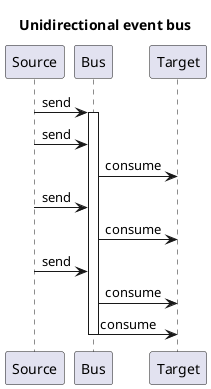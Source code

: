 @startuml
title Unidirectional event bus
Source -> Bus: send
activate Bus

Source -> Bus: send
Bus -> Target: consume
Source -> Bus: send
Bus -> Target: consume
Source -> Bus: send
Bus -> Target: consume

Bus -> Target: consume

deactivate Bus

@enduml